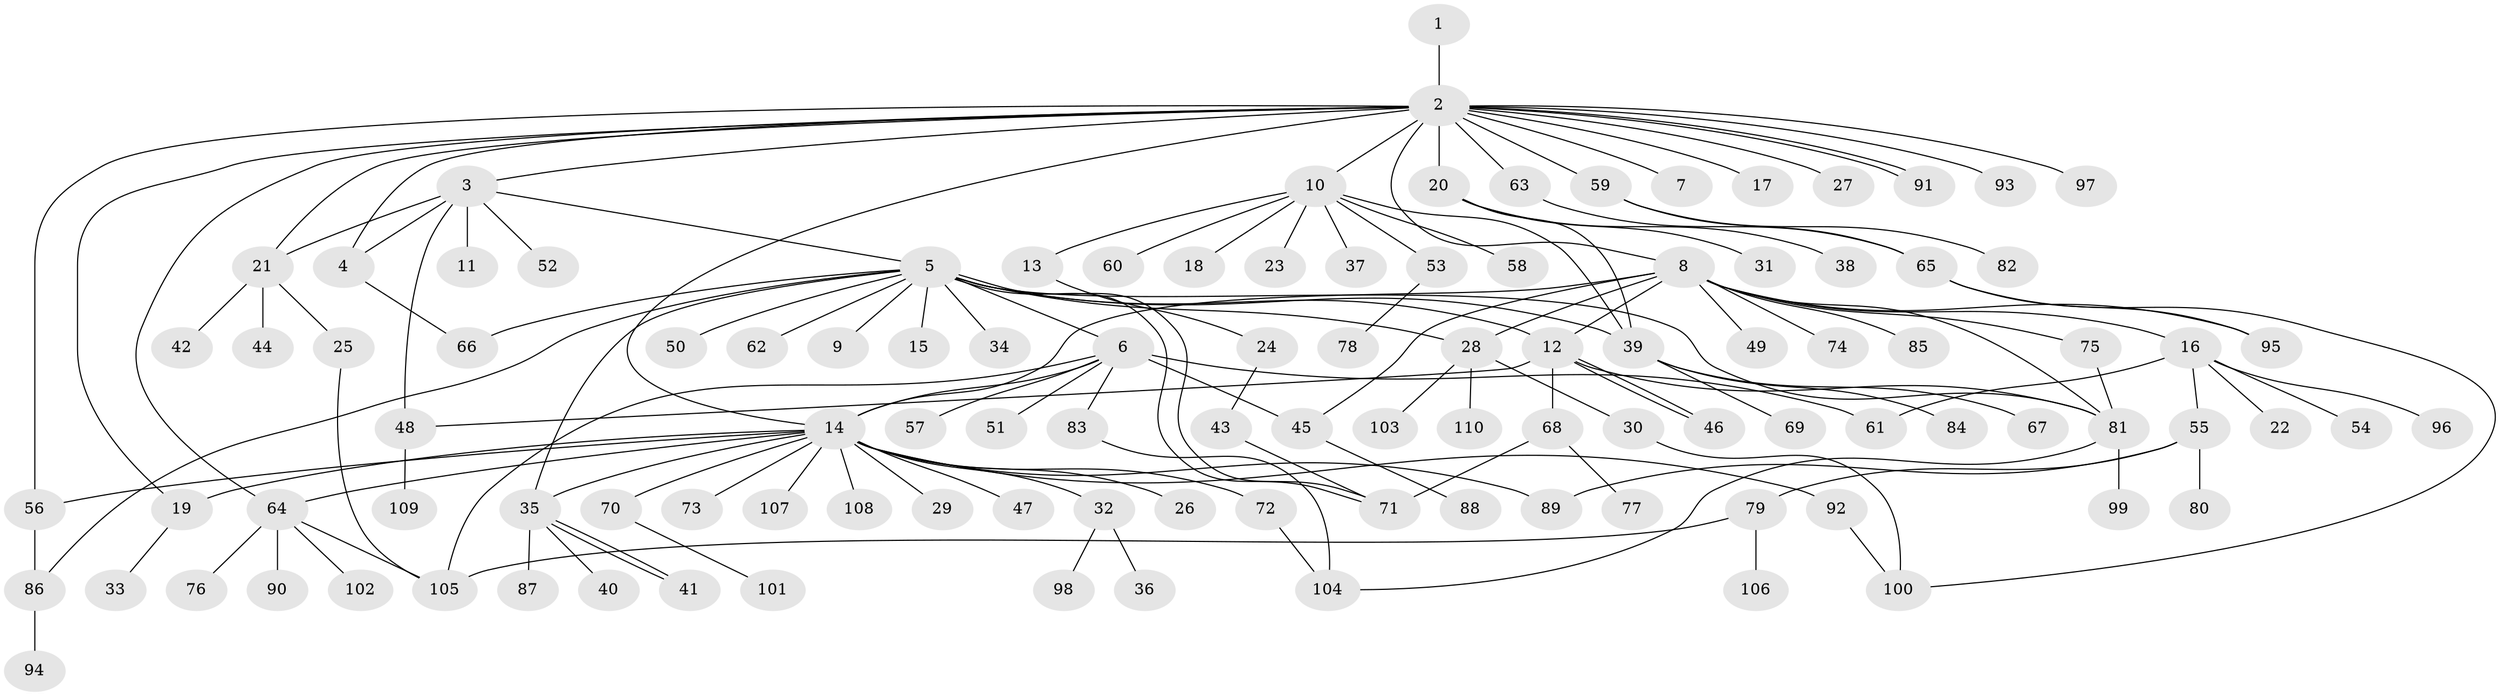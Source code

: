 // Generated by graph-tools (version 1.1) at 2025/47/03/09/25 04:47:40]
// undirected, 110 vertices, 145 edges
graph export_dot {
graph [start="1"]
  node [color=gray90,style=filled];
  1;
  2;
  3;
  4;
  5;
  6;
  7;
  8;
  9;
  10;
  11;
  12;
  13;
  14;
  15;
  16;
  17;
  18;
  19;
  20;
  21;
  22;
  23;
  24;
  25;
  26;
  27;
  28;
  29;
  30;
  31;
  32;
  33;
  34;
  35;
  36;
  37;
  38;
  39;
  40;
  41;
  42;
  43;
  44;
  45;
  46;
  47;
  48;
  49;
  50;
  51;
  52;
  53;
  54;
  55;
  56;
  57;
  58;
  59;
  60;
  61;
  62;
  63;
  64;
  65;
  66;
  67;
  68;
  69;
  70;
  71;
  72;
  73;
  74;
  75;
  76;
  77;
  78;
  79;
  80;
  81;
  82;
  83;
  84;
  85;
  86;
  87;
  88;
  89;
  90;
  91;
  92;
  93;
  94;
  95;
  96;
  97;
  98;
  99;
  100;
  101;
  102;
  103;
  104;
  105;
  106;
  107;
  108;
  109;
  110;
  1 -- 2;
  2 -- 3;
  2 -- 4;
  2 -- 7;
  2 -- 8;
  2 -- 10;
  2 -- 14;
  2 -- 17;
  2 -- 19;
  2 -- 20;
  2 -- 21;
  2 -- 27;
  2 -- 56;
  2 -- 59;
  2 -- 63;
  2 -- 64;
  2 -- 91;
  2 -- 91;
  2 -- 93;
  2 -- 97;
  3 -- 4;
  3 -- 5;
  3 -- 11;
  3 -- 21;
  3 -- 48;
  3 -- 52;
  4 -- 66;
  5 -- 6;
  5 -- 9;
  5 -- 12;
  5 -- 15;
  5 -- 28;
  5 -- 34;
  5 -- 35;
  5 -- 39;
  5 -- 50;
  5 -- 62;
  5 -- 66;
  5 -- 71;
  5 -- 71;
  5 -- 81;
  5 -- 86;
  6 -- 14;
  6 -- 45;
  6 -- 51;
  6 -- 57;
  6 -- 61;
  6 -- 83;
  6 -- 105;
  8 -- 12;
  8 -- 14;
  8 -- 16;
  8 -- 28;
  8 -- 45;
  8 -- 49;
  8 -- 74;
  8 -- 75;
  8 -- 81;
  8 -- 85;
  8 -- 95;
  10 -- 13;
  10 -- 18;
  10 -- 23;
  10 -- 37;
  10 -- 39;
  10 -- 53;
  10 -- 58;
  10 -- 60;
  12 -- 46;
  12 -- 46;
  12 -- 48;
  12 -- 68;
  12 -- 81;
  13 -- 24;
  14 -- 19;
  14 -- 26;
  14 -- 29;
  14 -- 32;
  14 -- 35;
  14 -- 47;
  14 -- 56;
  14 -- 64;
  14 -- 70;
  14 -- 72;
  14 -- 73;
  14 -- 89;
  14 -- 92;
  14 -- 107;
  14 -- 108;
  16 -- 22;
  16 -- 54;
  16 -- 55;
  16 -- 61;
  16 -- 96;
  19 -- 33;
  20 -- 31;
  20 -- 38;
  20 -- 39;
  21 -- 25;
  21 -- 42;
  21 -- 44;
  24 -- 43;
  25 -- 105;
  28 -- 30;
  28 -- 103;
  28 -- 110;
  30 -- 100;
  32 -- 36;
  32 -- 98;
  35 -- 40;
  35 -- 41;
  35 -- 41;
  35 -- 87;
  39 -- 67;
  39 -- 69;
  39 -- 84;
  43 -- 71;
  45 -- 88;
  48 -- 109;
  53 -- 78;
  55 -- 79;
  55 -- 80;
  55 -- 89;
  56 -- 86;
  59 -- 65;
  59 -- 82;
  63 -- 65;
  64 -- 76;
  64 -- 90;
  64 -- 102;
  64 -- 105;
  65 -- 95;
  65 -- 100;
  68 -- 71;
  68 -- 77;
  70 -- 101;
  72 -- 104;
  75 -- 81;
  79 -- 105;
  79 -- 106;
  81 -- 99;
  81 -- 104;
  83 -- 104;
  86 -- 94;
  92 -- 100;
}
